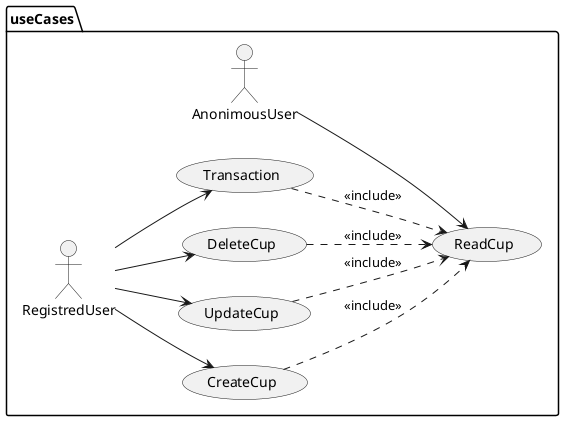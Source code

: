@startuml
allowmixing
namespace useCases{
left to right direction
actor AnonimousUser
actor RegistredUser

usecase CreateCup
usecase ReadCup
usecase UpdateCup
usecase DeleteCup
usecase Transaction


AnonimousUser --> ReadCup

RegistredUser --> CreateCup
CreateCup ..> ReadCup  : "<<include>>"
RegistredUser --> UpdateCup
UpdateCup ..> ReadCup  : "<<include>>"
RegistredUser --> DeleteCup
DeleteCup ..> ReadCup  : "<<include>>"

RegistredUser --> Transaction
Transaction ..> ReadCup  : "<<include>>"
}
@enduml
